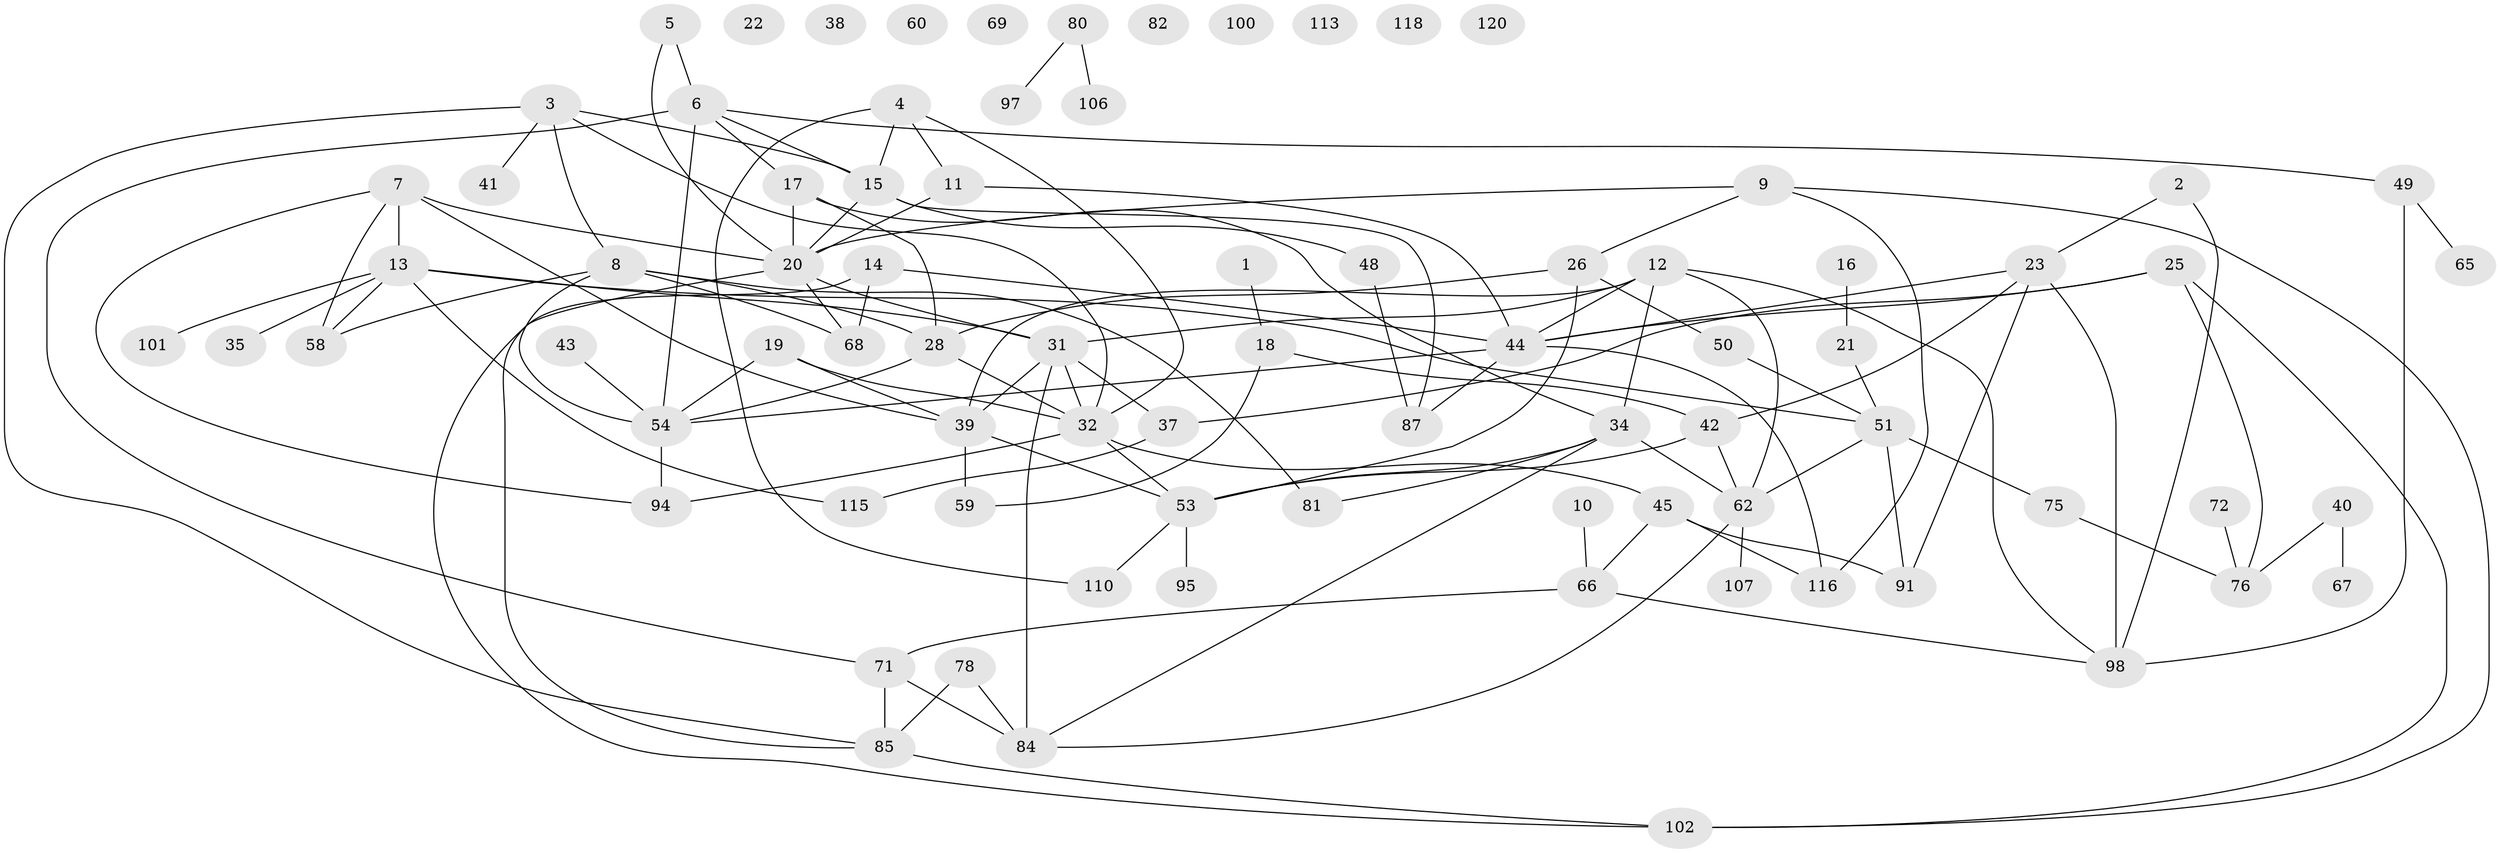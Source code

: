 // original degree distribution, {1: 0.1721311475409836, 2: 0.21311475409836064, 3: 0.20491803278688525, 5: 0.13114754098360656, 4: 0.14754098360655737, 6: 0.05737704918032787, 0: 0.07377049180327869}
// Generated by graph-tools (version 1.1) at 2025/41/03/06/25 10:41:20]
// undirected, 81 vertices, 128 edges
graph export_dot {
graph [start="1"]
  node [color=gray90,style=filled];
  1;
  2;
  3 [super="+29"];
  4 [super="+86"];
  5;
  6 [super="+55"];
  7 [super="+77"];
  8 [super="+24"];
  9 [super="+36"];
  10;
  11 [super="+109"];
  12 [super="+30"];
  13 [super="+33"];
  14;
  15 [super="+92"];
  16;
  17 [super="+111"];
  18 [super="+74"];
  19 [super="+64"];
  20 [super="+27"];
  21 [super="+119"];
  22;
  23 [super="+47"];
  25 [super="+93"];
  26;
  28 [super="+57"];
  31 [super="+99"];
  32 [super="+46"];
  34 [super="+52"];
  35;
  37 [super="+56"];
  38;
  39 [super="+70"];
  40 [super="+63"];
  41;
  42 [super="+103"];
  43;
  44 [super="+96"];
  45 [super="+112"];
  48;
  49;
  50;
  51 [super="+117"];
  53 [super="+90"];
  54 [super="+104"];
  58 [super="+61"];
  59 [super="+79"];
  60;
  62 [super="+83"];
  65;
  66 [super="+73"];
  67;
  68;
  69;
  71 [super="+114"];
  72;
  75 [super="+105"];
  76;
  78 [super="+122"];
  80;
  81;
  82;
  84 [super="+89"];
  85 [super="+88"];
  87;
  91;
  94;
  95;
  97;
  98 [super="+121"];
  100;
  101;
  102 [super="+108"];
  106;
  107;
  110;
  113;
  115;
  116;
  118;
  120;
  1 -- 18;
  2 -- 23;
  2 -- 98;
  3 -- 32;
  3 -- 85;
  3 -- 41;
  3 -- 8;
  3 -- 15;
  4 -- 15;
  4 -- 32;
  4 -- 11;
  4 -- 110;
  5 -- 20;
  5 -- 6;
  6 -- 71;
  6 -- 54 [weight=2];
  6 -- 17;
  6 -- 49;
  6 -- 15;
  7 -- 39;
  7 -- 94;
  7 -- 58;
  7 -- 20;
  7 -- 13;
  8 -- 68;
  8 -- 81;
  8 -- 54;
  8 -- 28;
  8 -- 58;
  9 -- 20;
  9 -- 26;
  9 -- 116;
  9 -- 102;
  10 -- 66;
  11 -- 44;
  11 -- 20;
  12 -- 34;
  12 -- 44;
  12 -- 62 [weight=2];
  12 -- 39;
  12 -- 98;
  12 -- 31;
  13 -- 58;
  13 -- 101;
  13 -- 115;
  13 -- 35;
  13 -- 31;
  13 -- 51;
  14 -- 68;
  14 -- 102;
  14 -- 44;
  15 -- 20;
  15 -- 48;
  15 -- 87;
  16 -- 21;
  17 -- 34;
  17 -- 20;
  17 -- 28;
  18 -- 59;
  18 -- 42;
  19 -- 54;
  19 -- 32;
  19 -- 39;
  20 -- 31;
  20 -- 68;
  20 -- 85;
  21 -- 51;
  23 -- 44;
  23 -- 91;
  23 -- 98;
  23 -- 42;
  25 -- 76;
  25 -- 102;
  25 -- 44;
  25 -- 37;
  26 -- 28;
  26 -- 50;
  26 -- 53;
  28 -- 32;
  28 -- 54;
  31 -- 32;
  31 -- 39;
  31 -- 84;
  31 -- 37;
  32 -- 53;
  32 -- 45;
  32 -- 94;
  34 -- 81;
  34 -- 62;
  34 -- 53;
  34 -- 84;
  37 -- 115;
  39 -- 53;
  39 -- 59;
  40 -- 76;
  40 -- 67;
  42 -- 53;
  42 -- 62;
  43 -- 54;
  44 -- 87;
  44 -- 116;
  44 -- 54;
  45 -- 66;
  45 -- 116;
  45 -- 91;
  48 -- 87;
  49 -- 65;
  49 -- 98;
  50 -- 51;
  51 -- 91;
  51 -- 75;
  51 -- 62;
  53 -- 95;
  53 -- 110;
  54 -- 94;
  62 -- 107;
  62 -- 84;
  66 -- 98;
  66 -- 71;
  71 -- 85;
  71 -- 84;
  72 -- 76;
  75 -- 76;
  78 -- 84;
  78 -- 85;
  80 -- 97;
  80 -- 106;
  85 -- 102;
}
